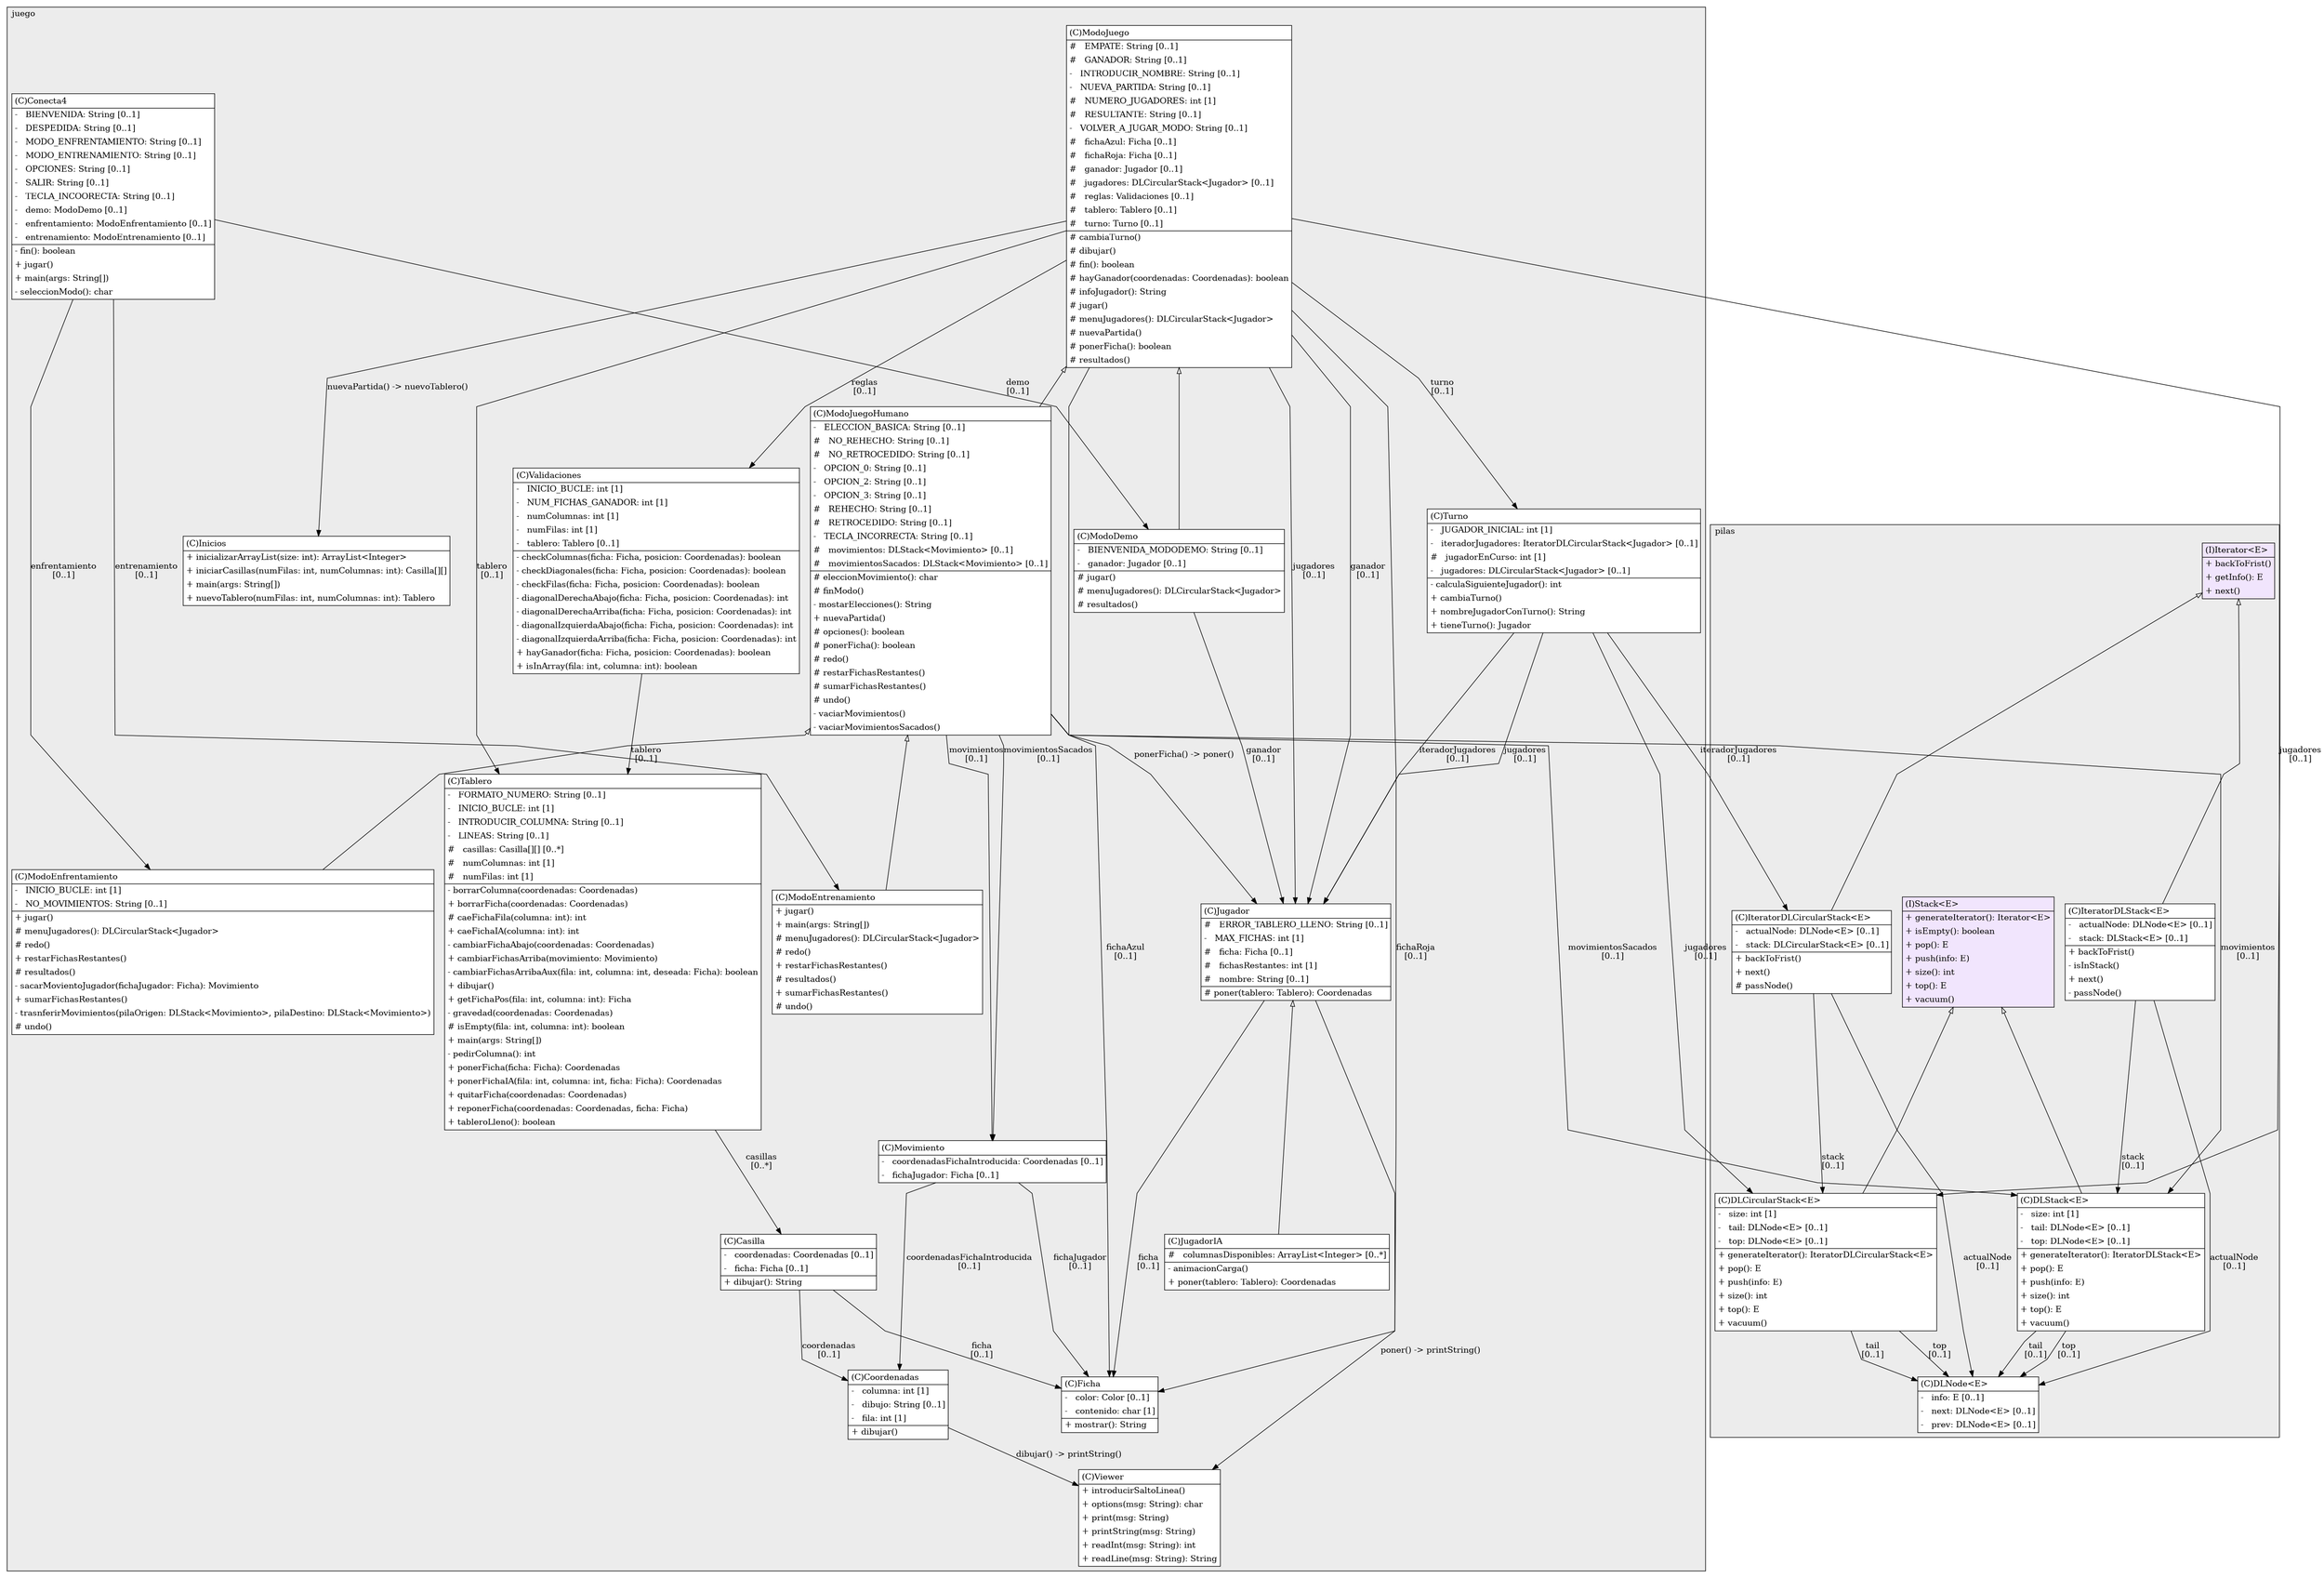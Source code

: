 @startuml

/' diagram meta data start
config=StructureConfiguration;
{
  "projectClassification": {
    "searchMode": "OpenProject", // OpenProject, AllProjects
    "includedProjects": "",
    "pathEndKeywords": "*.impl",
    "isClientPath": "",
    "isClientName": "",
    "isTestPath": "",
    "isTestName": "",
    "isMappingPath": "",
    "isMappingName": "",
    "isDataAccessPath": "",
    "isDataAccessName": "",
    "isDataStructurePath": "",
    "isDataStructureName": "",
    "isInterfaceStructuresPath": "",
    "isInterfaceStructuresName": "",
    "isEntryPointPath": "",
    "isEntryPointName": "",
    "treatFinalFieldsAsMandatory": false
  },
  "graphRestriction": {
    "classPackageExcludeFilter": "",
    "classPackageIncludeFilter": "",
    "classNameExcludeFilter": "",
    "classNameIncludeFilter": "",
    "methodNameExcludeFilter": "",
    "methodNameIncludeFilter": "",
    "removeByInheritance": "", // inheritance/annotation based filtering is done in a second step
    "removeByAnnotation": "",
    "removeByClassPackage": "", // cleanup the graph after inheritance/annotation based filtering is done
    "removeByClassName": "",
    "cutMappings": true,
    "cutEnum": true,
    "cutTests": true,
    "cutClient": true,
    "cutDataAccess": true,
    "cutInterfaceStructures": true,
    "cutDataStructures": true,
    "cutGetterAndSetter": true,
    "cutConstructors": true
  },
  "graphTraversal": {
    "forwardDepth": 30,
    "backwardDepth": 30,
    "classPackageExcludeFilter": "",
    "classPackageIncludeFilter": "",
    "classNameExcludeFilter": "",
    "classNameIncludeFilter": "",
    "methodNameExcludeFilter": "",
    "methodNameIncludeFilter": "",
    "hideMappings": false,
    "hideDataStructures": false,
    "hidePrivateMethods": true,
    "hideInterfaceCalls": false, // indirection: implementation -> interface (is hidden) -> implementation
    "onlyShowApplicationEntryPoints": false, // root node is included
    "useMethodCallsForStructureDiagram": "BothDirections" // ForwardOnly, BothDirections, No
  },
  "details": {
    "aggregation": "GroupByClass", // ByClass, GroupByClass, None
    "showClassGenericTypes": true,
    "showMethods": true,
    "showMethodParameterNames": true,
    "showMethodParameterTypes": true,
    "showMethodReturnType": true,
    "showPackageLevels": 3,
    "showDetailedClassStructure": true
  },
  "rootClass": "etsisi.juego.Conecta4",
  "extensionCallbackMethod": "" // qualified.class.name#methodName - signature: public static String method(String)
}
diagram meta data end '/



digraph g {
    rankdir="TB"
    splines=polyline
    

'nodes 
subgraph cluster_101479138 { 
   	label=juego
	labeljust=l
	fillcolor="#ececec"
	style=filled
   
   Casilla1092129905[
	label=<<TABLE BORDER="1" CELLBORDER="0" CELLPADDING="4" CELLSPACING="0">
<TR><TD ALIGN="LEFT" >(C)Casilla</TD></TR>
<HR/>
<TR><TD ALIGN="LEFT" >-   coordenadas: Coordenadas [0..1]</TD></TR>
<TR><TD ALIGN="LEFT" >-   ficha: Ficha [0..1]</TD></TR>
<HR/>
<TR><TD ALIGN="LEFT" >+ dibujar(): String</TD></TR>
</TABLE>>
	style=filled
	margin=0
	shape=plaintext
	fillcolor="#FFFFFF"
];

Conecta41092129905[
	label=<<TABLE BORDER="1" CELLBORDER="0" CELLPADDING="4" CELLSPACING="0">
<TR><TD ALIGN="LEFT" >(C)Conecta4</TD></TR>
<HR/>
<TR><TD ALIGN="LEFT" >-   BIENVENIDA: String [0..1]</TD></TR>
<TR><TD ALIGN="LEFT" >-   DESPEDIDA: String [0..1]</TD></TR>
<TR><TD ALIGN="LEFT" >-   MODO_ENFRENTAMIENTO: String [0..1]</TD></TR>
<TR><TD ALIGN="LEFT" >-   MODO_ENTRENAMIENTO: String [0..1]</TD></TR>
<TR><TD ALIGN="LEFT" >-   OPCIONES: String [0..1]</TD></TR>
<TR><TD ALIGN="LEFT" >-   SALIR: String [0..1]</TD></TR>
<TR><TD ALIGN="LEFT" >-   TECLA_INCOORECTA: String [0..1]</TD></TR>
<TR><TD ALIGN="LEFT" >-   demo: ModoDemo [0..1]</TD></TR>
<TR><TD ALIGN="LEFT" >-   enfrentamiento: ModoEnfrentamiento [0..1]</TD></TR>
<TR><TD ALIGN="LEFT" >-   entrenamiento: ModoEntrenamiento [0..1]</TD></TR>
<HR/>
<TR><TD ALIGN="LEFT" >- fin(): boolean</TD></TR>
<TR><TD ALIGN="LEFT" >+ jugar()</TD></TR>
<TR><TD ALIGN="LEFT" >+ main(args: String[])</TD></TR>
<TR><TD ALIGN="LEFT" >- seleccionModo(): char</TD></TR>
</TABLE>>
	style=filled
	margin=0
	shape=plaintext
	fillcolor="#FFFFFF"
];

Coordenadas1092129905[
	label=<<TABLE BORDER="1" CELLBORDER="0" CELLPADDING="4" CELLSPACING="0">
<TR><TD ALIGN="LEFT" >(C)Coordenadas</TD></TR>
<HR/>
<TR><TD ALIGN="LEFT" >-   columna: int [1]</TD></TR>
<TR><TD ALIGN="LEFT" >-   dibujo: String [0..1]</TD></TR>
<TR><TD ALIGN="LEFT" >-   fila: int [1]</TD></TR>
<HR/>
<TR><TD ALIGN="LEFT" >+ dibujar()</TD></TR>
</TABLE>>
	style=filled
	margin=0
	shape=plaintext
	fillcolor="#FFFFFF"
];

Ficha1092129905[
	label=<<TABLE BORDER="1" CELLBORDER="0" CELLPADDING="4" CELLSPACING="0">
<TR><TD ALIGN="LEFT" >(C)Ficha</TD></TR>
<HR/>
<TR><TD ALIGN="LEFT" >-   color: Color [0..1]</TD></TR>
<TR><TD ALIGN="LEFT" >-   contenido: char [1]</TD></TR>
<HR/>
<TR><TD ALIGN="LEFT" >+ mostrar(): String</TD></TR>
</TABLE>>
	style=filled
	margin=0
	shape=plaintext
	fillcolor="#FFFFFF"
];

Inicios1092129905[
	label=<<TABLE BORDER="1" CELLBORDER="0" CELLPADDING="4" CELLSPACING="0">
<TR><TD ALIGN="LEFT" >(C)Inicios</TD></TR>
<HR/>
<TR><TD ALIGN="LEFT" >+ inicializarArrayList(size: int): ArrayList&lt;Integer&gt;</TD></TR>
<TR><TD ALIGN="LEFT" >+ iniciarCasillas(numFilas: int, numColumnas: int): Casilla[][]</TD></TR>
<TR><TD ALIGN="LEFT" >+ main(args: String[])</TD></TR>
<TR><TD ALIGN="LEFT" >+ nuevoTablero(numFilas: int, numColumnas: int): Tablero</TD></TR>
</TABLE>>
	style=filled
	margin=0
	shape=plaintext
	fillcolor="#FFFFFF"
];

Jugador1092129905[
	label=<<TABLE BORDER="1" CELLBORDER="0" CELLPADDING="4" CELLSPACING="0">
<TR><TD ALIGN="LEFT" >(C)Jugador</TD></TR>
<HR/>
<TR><TD ALIGN="LEFT" >#   ERROR_TABLERO_LLENO: String [0..1]</TD></TR>
<TR><TD ALIGN="LEFT" >-   MAX_FICHAS: int [1]</TD></TR>
<TR><TD ALIGN="LEFT" >#   ficha: Ficha [0..1]</TD></TR>
<TR><TD ALIGN="LEFT" >#   fichasRestantes: int [1]</TD></TR>
<TR><TD ALIGN="LEFT" >#   nombre: String [0..1]</TD></TR>
<HR/>
<TR><TD ALIGN="LEFT" ># poner(tablero: Tablero): Coordenadas</TD></TR>
</TABLE>>
	style=filled
	margin=0
	shape=plaintext
	fillcolor="#FFFFFF"
];

JugadorIA1092129905[
	label=<<TABLE BORDER="1" CELLBORDER="0" CELLPADDING="4" CELLSPACING="0">
<TR><TD ALIGN="LEFT" >(C)JugadorIA</TD></TR>
<HR/>
<TR><TD ALIGN="LEFT" >#   columnasDisponibles: ArrayList&lt;Integer&gt; [0..*]</TD></TR>
<HR/>
<TR><TD ALIGN="LEFT" >- animacionCarga()</TD></TR>
<TR><TD ALIGN="LEFT" >+ poner(tablero: Tablero): Coordenadas</TD></TR>
</TABLE>>
	style=filled
	margin=0
	shape=plaintext
	fillcolor="#FFFFFF"
];

ModoDemo1092129905[
	label=<<TABLE BORDER="1" CELLBORDER="0" CELLPADDING="4" CELLSPACING="0">
<TR><TD ALIGN="LEFT" >(C)ModoDemo</TD></TR>
<HR/>
<TR><TD ALIGN="LEFT" >-   BIENVENIDA_MODODEMO: String [0..1]</TD></TR>
<TR><TD ALIGN="LEFT" >-   ganador: Jugador [0..1]</TD></TR>
<HR/>
<TR><TD ALIGN="LEFT" ># jugar()</TD></TR>
<TR><TD ALIGN="LEFT" ># menuJugadores(): DLCircularStack&lt;Jugador&gt;</TD></TR>
<TR><TD ALIGN="LEFT" ># resultados()</TD></TR>
</TABLE>>
	style=filled
	margin=0
	shape=plaintext
	fillcolor="#FFFFFF"
];

ModoEnfrentamiento1092129905[
	label=<<TABLE BORDER="1" CELLBORDER="0" CELLPADDING="4" CELLSPACING="0">
<TR><TD ALIGN="LEFT" >(C)ModoEnfrentamiento</TD></TR>
<HR/>
<TR><TD ALIGN="LEFT" >-   INICIO_BUCLE: int [1]</TD></TR>
<TR><TD ALIGN="LEFT" >-   NO_MOVIMIENTOS: String [0..1]</TD></TR>
<HR/>
<TR><TD ALIGN="LEFT" >+ jugar()</TD></TR>
<TR><TD ALIGN="LEFT" ># menuJugadores(): DLCircularStack&lt;Jugador&gt;</TD></TR>
<TR><TD ALIGN="LEFT" ># redo()</TD></TR>
<TR><TD ALIGN="LEFT" >+ restarFichasRestantes()</TD></TR>
<TR><TD ALIGN="LEFT" ># resultados()</TD></TR>
<TR><TD ALIGN="LEFT" >- sacarMovientoJugador(fichaJugador: Ficha): Movimiento</TD></TR>
<TR><TD ALIGN="LEFT" >+ sumarFichasRestantes()</TD></TR>
<TR><TD ALIGN="LEFT" >- trasnferirMovimientos(pilaOrigen: DLStack&lt;Movimiento&gt;, pilaDestino: DLStack&lt;Movimiento&gt;)</TD></TR>
<TR><TD ALIGN="LEFT" ># undo()</TD></TR>
</TABLE>>
	style=filled
	margin=0
	shape=plaintext
	fillcolor="#FFFFFF"
];

ModoEntrenamiento1092129905[
	label=<<TABLE BORDER="1" CELLBORDER="0" CELLPADDING="4" CELLSPACING="0">
<TR><TD ALIGN="LEFT" >(C)ModoEntrenamiento</TD></TR>
<HR/>
<TR><TD ALIGN="LEFT" >+ jugar()</TD></TR>
<TR><TD ALIGN="LEFT" >+ main(args: String[])</TD></TR>
<TR><TD ALIGN="LEFT" ># menuJugadores(): DLCircularStack&lt;Jugador&gt;</TD></TR>
<TR><TD ALIGN="LEFT" ># redo()</TD></TR>
<TR><TD ALIGN="LEFT" >+ restarFichasRestantes()</TD></TR>
<TR><TD ALIGN="LEFT" ># resultados()</TD></TR>
<TR><TD ALIGN="LEFT" >+ sumarFichasRestantes()</TD></TR>
<TR><TD ALIGN="LEFT" ># undo()</TD></TR>
</TABLE>>
	style=filled
	margin=0
	shape=plaintext
	fillcolor="#FFFFFF"
];

ModoJuego1092129905[
	label=<<TABLE BORDER="1" CELLBORDER="0" CELLPADDING="4" CELLSPACING="0">
<TR><TD ALIGN="LEFT" >(C)ModoJuego</TD></TR>
<HR/>
<TR><TD ALIGN="LEFT" >#   EMPATE: String [0..1]</TD></TR>
<TR><TD ALIGN="LEFT" >#   GANADOR: String [0..1]</TD></TR>
<TR><TD ALIGN="LEFT" >-   INTRODUCIR_NOMBRE: String [0..1]</TD></TR>
<TR><TD ALIGN="LEFT" >-   NUEVA_PARTIDA: String [0..1]</TD></TR>
<TR><TD ALIGN="LEFT" >#   NUMERO_JUGADORES: int [1]</TD></TR>
<TR><TD ALIGN="LEFT" >#   RESULTANTE: String [0..1]</TD></TR>
<TR><TD ALIGN="LEFT" >-   VOLVER_A_JUGAR_MODO: String [0..1]</TD></TR>
<TR><TD ALIGN="LEFT" >#   fichaAzul: Ficha [0..1]</TD></TR>
<TR><TD ALIGN="LEFT" >#   fichaRoja: Ficha [0..1]</TD></TR>
<TR><TD ALIGN="LEFT" >#   ganador: Jugador [0..1]</TD></TR>
<TR><TD ALIGN="LEFT" >#   jugadores: DLCircularStack&lt;Jugador&gt; [0..1]</TD></TR>
<TR><TD ALIGN="LEFT" >#   reglas: Validaciones [0..1]</TD></TR>
<TR><TD ALIGN="LEFT" >#   tablero: Tablero [0..1]</TD></TR>
<TR><TD ALIGN="LEFT" >#   turno: Turno [0..1]</TD></TR>
<HR/>
<TR><TD ALIGN="LEFT" ># cambiaTurno()</TD></TR>
<TR><TD ALIGN="LEFT" ># dibujar()</TD></TR>
<TR><TD ALIGN="LEFT" ># fin(): boolean</TD></TR>
<TR><TD ALIGN="LEFT" ># hayGanador(coordenadas: Coordenadas): boolean</TD></TR>
<TR><TD ALIGN="LEFT" ># infoJugador(): String</TD></TR>
<TR><TD ALIGN="LEFT" ># jugar()</TD></TR>
<TR><TD ALIGN="LEFT" ># menuJugadores(): DLCircularStack&lt;Jugador&gt;</TD></TR>
<TR><TD ALIGN="LEFT" ># nuevaPartida()</TD></TR>
<TR><TD ALIGN="LEFT" ># ponerFicha(): boolean</TD></TR>
<TR><TD ALIGN="LEFT" ># resultados()</TD></TR>
</TABLE>>
	style=filled
	margin=0
	shape=plaintext
	fillcolor="#FFFFFF"
];

ModoJuegoHumano1092129905[
	label=<<TABLE BORDER="1" CELLBORDER="0" CELLPADDING="4" CELLSPACING="0">
<TR><TD ALIGN="LEFT" >(C)ModoJuegoHumano</TD></TR>
<HR/>
<TR><TD ALIGN="LEFT" >-   ELECCION_BASICA: String [0..1]</TD></TR>
<TR><TD ALIGN="LEFT" >#   NO_REHECHO: String [0..1]</TD></TR>
<TR><TD ALIGN="LEFT" >#   NO_RETROCEDIDO: String [0..1]</TD></TR>
<TR><TD ALIGN="LEFT" >-   OPCION_0: String [0..1]</TD></TR>
<TR><TD ALIGN="LEFT" >-   OPCION_2: String [0..1]</TD></TR>
<TR><TD ALIGN="LEFT" >-   OPCION_3: String [0..1]</TD></TR>
<TR><TD ALIGN="LEFT" >#   REHECHO: String [0..1]</TD></TR>
<TR><TD ALIGN="LEFT" >#   RETROCEDIDO: String [0..1]</TD></TR>
<TR><TD ALIGN="LEFT" >-   TECLA_INCORRECTA: String [0..1]</TD></TR>
<TR><TD ALIGN="LEFT" >#   movimientos: DLStack&lt;Movimiento&gt; [0..1]</TD></TR>
<TR><TD ALIGN="LEFT" >#   movimientosSacados: DLStack&lt;Movimiento&gt; [0..1]</TD></TR>
<HR/>
<TR><TD ALIGN="LEFT" ># eleccionMovimiento(): char</TD></TR>
<TR><TD ALIGN="LEFT" ># finModo()</TD></TR>
<TR><TD ALIGN="LEFT" >- mostarElecciones(): String</TD></TR>
<TR><TD ALIGN="LEFT" >+ nuevaPartida()</TD></TR>
<TR><TD ALIGN="LEFT" ># opciones(): boolean</TD></TR>
<TR><TD ALIGN="LEFT" ># ponerFicha(): boolean</TD></TR>
<TR><TD ALIGN="LEFT" ># redo()</TD></TR>
<TR><TD ALIGN="LEFT" ># restarFichasRestantes()</TD></TR>
<TR><TD ALIGN="LEFT" ># sumarFichasRestantes()</TD></TR>
<TR><TD ALIGN="LEFT" ># undo()</TD></TR>
<TR><TD ALIGN="LEFT" >- vaciarMovimientos()</TD></TR>
<TR><TD ALIGN="LEFT" >- vaciarMovimientosSacados()</TD></TR>
</TABLE>>
	style=filled
	margin=0
	shape=plaintext
	fillcolor="#FFFFFF"
];

Movimiento1092129905[
	label=<<TABLE BORDER="1" CELLBORDER="0" CELLPADDING="4" CELLSPACING="0">
<TR><TD ALIGN="LEFT" >(C)Movimiento</TD></TR>
<HR/>
<TR><TD ALIGN="LEFT" >-   coordenadasFichaIntroducida: Coordenadas [0..1]</TD></TR>
<TR><TD ALIGN="LEFT" >-   fichaJugador: Ficha [0..1]</TD></TR>
</TABLE>>
	style=filled
	margin=0
	shape=plaintext
	fillcolor="#FFFFFF"
];

Tablero1092129905[
	label=<<TABLE BORDER="1" CELLBORDER="0" CELLPADDING="4" CELLSPACING="0">
<TR><TD ALIGN="LEFT" >(C)Tablero</TD></TR>
<HR/>
<TR><TD ALIGN="LEFT" >-   FORMATO_NUMERO: String [0..1]</TD></TR>
<TR><TD ALIGN="LEFT" >-   INICIO_BUCLE: int [1]</TD></TR>
<TR><TD ALIGN="LEFT" >-   INTRODUCIR_COLUMNA: String [0..1]</TD></TR>
<TR><TD ALIGN="LEFT" >-   LINEAS: String [0..1]</TD></TR>
<TR><TD ALIGN="LEFT" >#   casillas: Casilla[][] [0..*]</TD></TR>
<TR><TD ALIGN="LEFT" >#   numColumnas: int [1]</TD></TR>
<TR><TD ALIGN="LEFT" >#   numFilas: int [1]</TD></TR>
<HR/>
<TR><TD ALIGN="LEFT" >- borrarColumna(coordenadas: Coordenadas)</TD></TR>
<TR><TD ALIGN="LEFT" >+ borrarFicha(coordenadas: Coordenadas)</TD></TR>
<TR><TD ALIGN="LEFT" ># caeFichaFila(columna: int): int</TD></TR>
<TR><TD ALIGN="LEFT" >+ caeFichaIA(columna: int): int</TD></TR>
<TR><TD ALIGN="LEFT" >- cambiarFichaAbajo(coordenadas: Coordenadas)</TD></TR>
<TR><TD ALIGN="LEFT" >+ cambiarFichasArriba(movimiento: Movimiento)</TD></TR>
<TR><TD ALIGN="LEFT" >- cambiarFichasArribaAux(fila: int, columna: int, deseada: Ficha): boolean</TD></TR>
<TR><TD ALIGN="LEFT" >+ dibujar()</TD></TR>
<TR><TD ALIGN="LEFT" >+ getFichaPos(fila: int, columna: int): Ficha</TD></TR>
<TR><TD ALIGN="LEFT" >- gravedad(coordenadas: Coordenadas)</TD></TR>
<TR><TD ALIGN="LEFT" ># isEmpty(fila: int, columna: int): boolean</TD></TR>
<TR><TD ALIGN="LEFT" >+ main(args: String[])</TD></TR>
<TR><TD ALIGN="LEFT" >- pedirColumna(): int</TD></TR>
<TR><TD ALIGN="LEFT" >+ ponerFicha(ficha: Ficha): Coordenadas</TD></TR>
<TR><TD ALIGN="LEFT" >+ ponerFichaIA(fila: int, columna: int, ficha: Ficha): Coordenadas</TD></TR>
<TR><TD ALIGN="LEFT" >+ quitarFicha(coordenadas: Coordenadas)</TD></TR>
<TR><TD ALIGN="LEFT" >+ reponerFicha(coordenadas: Coordenadas, ficha: Ficha)</TD></TR>
<TR><TD ALIGN="LEFT" >+ tableroLleno(): boolean</TD></TR>
</TABLE>>
	style=filled
	margin=0
	shape=plaintext
	fillcolor="#FFFFFF"
];

Turno1092129905[
	label=<<TABLE BORDER="1" CELLBORDER="0" CELLPADDING="4" CELLSPACING="0">
<TR><TD ALIGN="LEFT" >(C)Turno</TD></TR>
<HR/>
<TR><TD ALIGN="LEFT" >-   JUGADOR_INICIAL: int [1]</TD></TR>
<TR><TD ALIGN="LEFT" >-   iteradorJugadores: IteratorDLCircularStack&lt;Jugador&gt; [0..1]</TD></TR>
<TR><TD ALIGN="LEFT" >#   jugadorEnCurso: int [1]</TD></TR>
<TR><TD ALIGN="LEFT" >-   jugadores: DLCircularStack&lt;Jugador&gt; [0..1]</TD></TR>
<HR/>
<TR><TD ALIGN="LEFT" >- calculaSiguienteJugador(): int</TD></TR>
<TR><TD ALIGN="LEFT" >+ cambiaTurno()</TD></TR>
<TR><TD ALIGN="LEFT" >+ nombreJugadorConTurno(): String</TD></TR>
<TR><TD ALIGN="LEFT" >+ tieneTurno(): Jugador</TD></TR>
</TABLE>>
	style=filled
	margin=0
	shape=plaintext
	fillcolor="#FFFFFF"
];

Validaciones1092129905[
	label=<<TABLE BORDER="1" CELLBORDER="0" CELLPADDING="4" CELLSPACING="0">
<TR><TD ALIGN="LEFT" >(C)Validaciones</TD></TR>
<HR/>
<TR><TD ALIGN="LEFT" >-   INICIO_BUCLE: int [1]</TD></TR>
<TR><TD ALIGN="LEFT" >-   NUM_FICHAS_GANADOR: int [1]</TD></TR>
<TR><TD ALIGN="LEFT" >-   numColumnas: int [1]</TD></TR>
<TR><TD ALIGN="LEFT" >-   numFilas: int [1]</TD></TR>
<TR><TD ALIGN="LEFT" >-   tablero: Tablero [0..1]</TD></TR>
<HR/>
<TR><TD ALIGN="LEFT" >- checkColumnas(ficha: Ficha, posicion: Coordenadas): boolean</TD></TR>
<TR><TD ALIGN="LEFT" >- checkDiagonales(ficha: Ficha, posicion: Coordenadas): boolean</TD></TR>
<TR><TD ALIGN="LEFT" >- checkFilas(ficha: Ficha, posicion: Coordenadas): boolean</TD></TR>
<TR><TD ALIGN="LEFT" >- diagonalDerechaAbajo(ficha: Ficha, posicion: Coordenadas): int</TD></TR>
<TR><TD ALIGN="LEFT" >- diagonalDerechaArriba(ficha: Ficha, posicion: Coordenadas): int</TD></TR>
<TR><TD ALIGN="LEFT" >- diagonalIzquierdaAbajo(ficha: Ficha, posicion: Coordenadas): int</TD></TR>
<TR><TD ALIGN="LEFT" >- diagonalIzquierdaArriba(ficha: Ficha, posicion: Coordenadas): int</TD></TR>
<TR><TD ALIGN="LEFT" >+ hayGanador(ficha: Ficha, posicion: Coordenadas): boolean</TD></TR>
<TR><TD ALIGN="LEFT" >+ isInArray(fila: int, columna: int): boolean</TD></TR>
</TABLE>>
	style=filled
	margin=0
	shape=plaintext
	fillcolor="#FFFFFF"
];

Viewer1092129905[
	label=<<TABLE BORDER="1" CELLBORDER="0" CELLPADDING="4" CELLSPACING="0">
<TR><TD ALIGN="LEFT" >(C)Viewer</TD></TR>
<HR/>
<TR><TD ALIGN="LEFT" >+ introducirSaltoLinea()</TD></TR>
<TR><TD ALIGN="LEFT" >+ options(msg: String): char</TD></TR>
<TR><TD ALIGN="LEFT" >+ print(msg: String)</TD></TR>
<TR><TD ALIGN="LEFT" >+ printString(msg: String)</TD></TR>
<TR><TD ALIGN="LEFT" >+ readInt(msg: String): int</TD></TR>
<TR><TD ALIGN="LEFT" >+ readLine(msg: String): String</TD></TR>
</TABLE>>
	style=filled
	margin=0
	shape=plaintext
	fillcolor="#FFFFFF"
];
} 

subgraph cluster_106669317 { 
   	label=pilas
	labeljust=l
	fillcolor="#ececec"
	style=filled
   
   DLCircularStack1086939726[
	label=<<TABLE BORDER="1" CELLBORDER="0" CELLPADDING="4" CELLSPACING="0">
<TR><TD ALIGN="LEFT" >(C)DLCircularStack&lt;E&gt;</TD></TR>
<HR/>
<TR><TD ALIGN="LEFT" >-   size: int [1]</TD></TR>
<TR><TD ALIGN="LEFT" >-   tail: DLNode&lt;E&gt; [0..1]</TD></TR>
<TR><TD ALIGN="LEFT" >-   top: DLNode&lt;E&gt; [0..1]</TD></TR>
<HR/>
<TR><TD ALIGN="LEFT" >+ generateIterator(): IteratorDLCircularStack&lt;E&gt;</TD></TR>
<TR><TD ALIGN="LEFT" >+ pop(): E</TD></TR>
<TR><TD ALIGN="LEFT" >+ push(info: E)</TD></TR>
<TR><TD ALIGN="LEFT" >+ size(): int</TD></TR>
<TR><TD ALIGN="LEFT" >+ top(): E</TD></TR>
<TR><TD ALIGN="LEFT" >+ vacuum()</TD></TR>
</TABLE>>
	style=filled
	margin=0
	shape=plaintext
	fillcolor="#FFFFFF"
];

DLNode1086939726[
	label=<<TABLE BORDER="1" CELLBORDER="0" CELLPADDING="4" CELLSPACING="0">
<TR><TD ALIGN="LEFT" >(C)DLNode&lt;E&gt;</TD></TR>
<HR/>
<TR><TD ALIGN="LEFT" >-   info: E [0..1]</TD></TR>
<TR><TD ALIGN="LEFT" >-   next: DLNode&lt;E&gt; [0..1]</TD></TR>
<TR><TD ALIGN="LEFT" >-   prev: DLNode&lt;E&gt; [0..1]</TD></TR>
</TABLE>>
	style=filled
	margin=0
	shape=plaintext
	fillcolor="#FFFFFF"
];

DLStack1086939726[
	label=<<TABLE BORDER="1" CELLBORDER="0" CELLPADDING="4" CELLSPACING="0">
<TR><TD ALIGN="LEFT" >(C)DLStack&lt;E&gt;</TD></TR>
<HR/>
<TR><TD ALIGN="LEFT" >-   size: int [1]</TD></TR>
<TR><TD ALIGN="LEFT" >-   tail: DLNode&lt;E&gt; [0..1]</TD></TR>
<TR><TD ALIGN="LEFT" >-   top: DLNode&lt;E&gt; [0..1]</TD></TR>
<HR/>
<TR><TD ALIGN="LEFT" >+ generateIterator(): IteratorDLStack&lt;E&gt;</TD></TR>
<TR><TD ALIGN="LEFT" >+ pop(): E</TD></TR>
<TR><TD ALIGN="LEFT" >+ push(info: E)</TD></TR>
<TR><TD ALIGN="LEFT" >+ size(): int</TD></TR>
<TR><TD ALIGN="LEFT" >+ top(): E</TD></TR>
<TR><TD ALIGN="LEFT" >+ vacuum()</TD></TR>
</TABLE>>
	style=filled
	margin=0
	shape=plaintext
	fillcolor="#FFFFFF"
];

Iterator1086939726[
	label=<<TABLE BORDER="1" CELLBORDER="0" CELLPADDING="4" CELLSPACING="0">
<TR><TD ALIGN="LEFT" >(I)Iterator&lt;E&gt;</TD></TR>
<HR/>
<TR><TD ALIGN="LEFT" >+ backToFrist()</TD></TR>
<TR><TD ALIGN="LEFT" >+ getInfo(): E</TD></TR>
<TR><TD ALIGN="LEFT" >+ next()</TD></TR>
</TABLE>>
	style=filled
	margin=0
	shape=plaintext
	fillcolor="#F1E5FD"
];

IteratorDLCircularStack1086939726[
	label=<<TABLE BORDER="1" CELLBORDER="0" CELLPADDING="4" CELLSPACING="0">
<TR><TD ALIGN="LEFT" >(C)IteratorDLCircularStack&lt;E&gt;</TD></TR>
<HR/>
<TR><TD ALIGN="LEFT" >-   actualNode: DLNode&lt;E&gt; [0..1]</TD></TR>
<TR><TD ALIGN="LEFT" >-   stack: DLCircularStack&lt;E&gt; [0..1]</TD></TR>
<HR/>
<TR><TD ALIGN="LEFT" >+ backToFrist()</TD></TR>
<TR><TD ALIGN="LEFT" >+ next()</TD></TR>
<TR><TD ALIGN="LEFT" ># passNode()</TD></TR>
</TABLE>>
	style=filled
	margin=0
	shape=plaintext
	fillcolor="#FFFFFF"
];

IteratorDLStack1086939726[
	label=<<TABLE BORDER="1" CELLBORDER="0" CELLPADDING="4" CELLSPACING="0">
<TR><TD ALIGN="LEFT" >(C)IteratorDLStack&lt;E&gt;</TD></TR>
<HR/>
<TR><TD ALIGN="LEFT" >-   actualNode: DLNode&lt;E&gt; [0..1]</TD></TR>
<TR><TD ALIGN="LEFT" >-   stack: DLStack&lt;E&gt; [0..1]</TD></TR>
<HR/>
<TR><TD ALIGN="LEFT" >+ backToFrist()</TD></TR>
<TR><TD ALIGN="LEFT" >- isInStack()</TD></TR>
<TR><TD ALIGN="LEFT" >+ next()</TD></TR>
<TR><TD ALIGN="LEFT" >- passNode()</TD></TR>
</TABLE>>
	style=filled
	margin=0
	shape=plaintext
	fillcolor="#FFFFFF"
];

Stack1086939726[
	label=<<TABLE BORDER="1" CELLBORDER="0" CELLPADDING="4" CELLSPACING="0">
<TR><TD ALIGN="LEFT" >(I)Stack&lt;E&gt;</TD></TR>
<HR/>
<TR><TD ALIGN="LEFT" >+ generateIterator(): Iterator&lt;E&gt;</TD></TR>
<TR><TD ALIGN="LEFT" >+ isEmpty(): boolean</TD></TR>
<TR><TD ALIGN="LEFT" >+ pop(): E</TD></TR>
<TR><TD ALIGN="LEFT" >+ push(info: E)</TD></TR>
<TR><TD ALIGN="LEFT" >+ size(): int</TD></TR>
<TR><TD ALIGN="LEFT" >+ top(): E</TD></TR>
<TR><TD ALIGN="LEFT" >+ vacuum()</TD></TR>
</TABLE>>
	style=filled
	margin=0
	shape=plaintext
	fillcolor="#F1E5FD"
];
} 

'edges    
Casilla1092129905 -> Coordenadas1092129905[label="coordenadas
[0..1]"];
Casilla1092129905 -> Ficha1092129905[label="ficha
[0..1]"];
Conecta41092129905 -> ModoDemo1092129905[label="demo
[0..1]"];
Conecta41092129905 -> ModoEnfrentamiento1092129905[label="enfrentamiento
[0..1]"];
Conecta41092129905 -> ModoEntrenamiento1092129905[label="entrenamiento
[0..1]"];
Coordenadas1092129905 -> Viewer1092129905[label="dibujar() -> printString()"];
DLCircularStack1086939726 -> DLNode1086939726[label="tail
[0..1]"];
DLCircularStack1086939726 -> DLNode1086939726[label="top
[0..1]"];
DLStack1086939726 -> DLNode1086939726[label="tail
[0..1]"];
DLStack1086939726 -> DLNode1086939726[label="top
[0..1]"];
Iterator1086939726 -> IteratorDLCircularStack1086939726[arrowhead=none, arrowtail=empty, dir=both];
Iterator1086939726 -> IteratorDLStack1086939726[arrowhead=none, arrowtail=empty, dir=both];
IteratorDLCircularStack1086939726 -> DLCircularStack1086939726[label="stack
[0..1]"];
IteratorDLCircularStack1086939726 -> DLNode1086939726[label="actualNode
[0..1]"];
IteratorDLStack1086939726 -> DLNode1086939726[label="actualNode
[0..1]"];
IteratorDLStack1086939726 -> DLStack1086939726[label="stack
[0..1]"];
Jugador1092129905 -> Ficha1092129905[label="ficha
[0..1]"];
Jugador1092129905 -> JugadorIA1092129905[arrowhead=none, arrowtail=empty, dir=both];
Jugador1092129905 -> Viewer1092129905[label="poner() -> printString()"];
ModoDemo1092129905 -> Jugador1092129905[label="ganador
[0..1]"];
ModoJuego1092129905 -> DLCircularStack1086939726[label="jugadores
[0..1]"];
ModoJuego1092129905 -> Ficha1092129905[label="fichaAzul
[0..1]"];
ModoJuego1092129905 -> Ficha1092129905[label="fichaRoja
[0..1]"];
ModoJuego1092129905 -> Inicios1092129905[label="nuevaPartida() -> nuevoTablero()"];
ModoJuego1092129905 -> Jugador1092129905[label="ganador
[0..1]"];
ModoJuego1092129905 -> Jugador1092129905[label="jugadores
[0..1]"];
ModoJuego1092129905 -> ModoDemo1092129905[arrowhead=none, arrowtail=empty, dir=both];
ModoJuego1092129905 -> ModoJuegoHumano1092129905[arrowhead=none, arrowtail=empty, dir=both];
ModoJuego1092129905 -> Tablero1092129905[label="tablero
[0..1]"];
ModoJuego1092129905 -> Turno1092129905[label="turno
[0..1]"];
ModoJuego1092129905 -> Validaciones1092129905[label="reglas
[0..1]"];
ModoJuegoHumano1092129905 -> DLStack1086939726[label="movimientos
[0..1]"];
ModoJuegoHumano1092129905 -> DLStack1086939726[label="movimientosSacados
[0..1]"];
ModoJuegoHumano1092129905 -> Jugador1092129905[label="ponerFicha() -> poner()"];
ModoJuegoHumano1092129905 -> ModoEnfrentamiento1092129905[arrowhead=none, arrowtail=empty, dir=both];
ModoJuegoHumano1092129905 -> ModoEntrenamiento1092129905[arrowhead=none, arrowtail=empty, dir=both];
ModoJuegoHumano1092129905 -> Movimiento1092129905[label="movimientos
[0..1]"];
ModoJuegoHumano1092129905 -> Movimiento1092129905[label="movimientosSacados
[0..1]"];
Movimiento1092129905 -> Coordenadas1092129905[label="coordenadasFichaIntroducida
[0..1]"];
Movimiento1092129905 -> Ficha1092129905[label="fichaJugador
[0..1]"];
Stack1086939726 -> DLCircularStack1086939726[arrowhead=none, arrowtail=empty, dir=both];
Stack1086939726 -> DLStack1086939726[arrowhead=none, arrowtail=empty, dir=both];
Tablero1092129905 -> Casilla1092129905[label="casillas
[0..*]"];
Turno1092129905 -> DLCircularStack1086939726[label="jugadores
[0..1]"];
Turno1092129905 -> IteratorDLCircularStack1086939726[label="iteradorJugadores
[0..1]"];
Turno1092129905 -> Jugador1092129905[label="iteradorJugadores
[0..1]"];
Turno1092129905 -> Jugador1092129905[label="jugadores
[0..1]"];
Validaciones1092129905 -> Tablero1092129905[label="tablero
[0..1]"];
    
}
@enduml